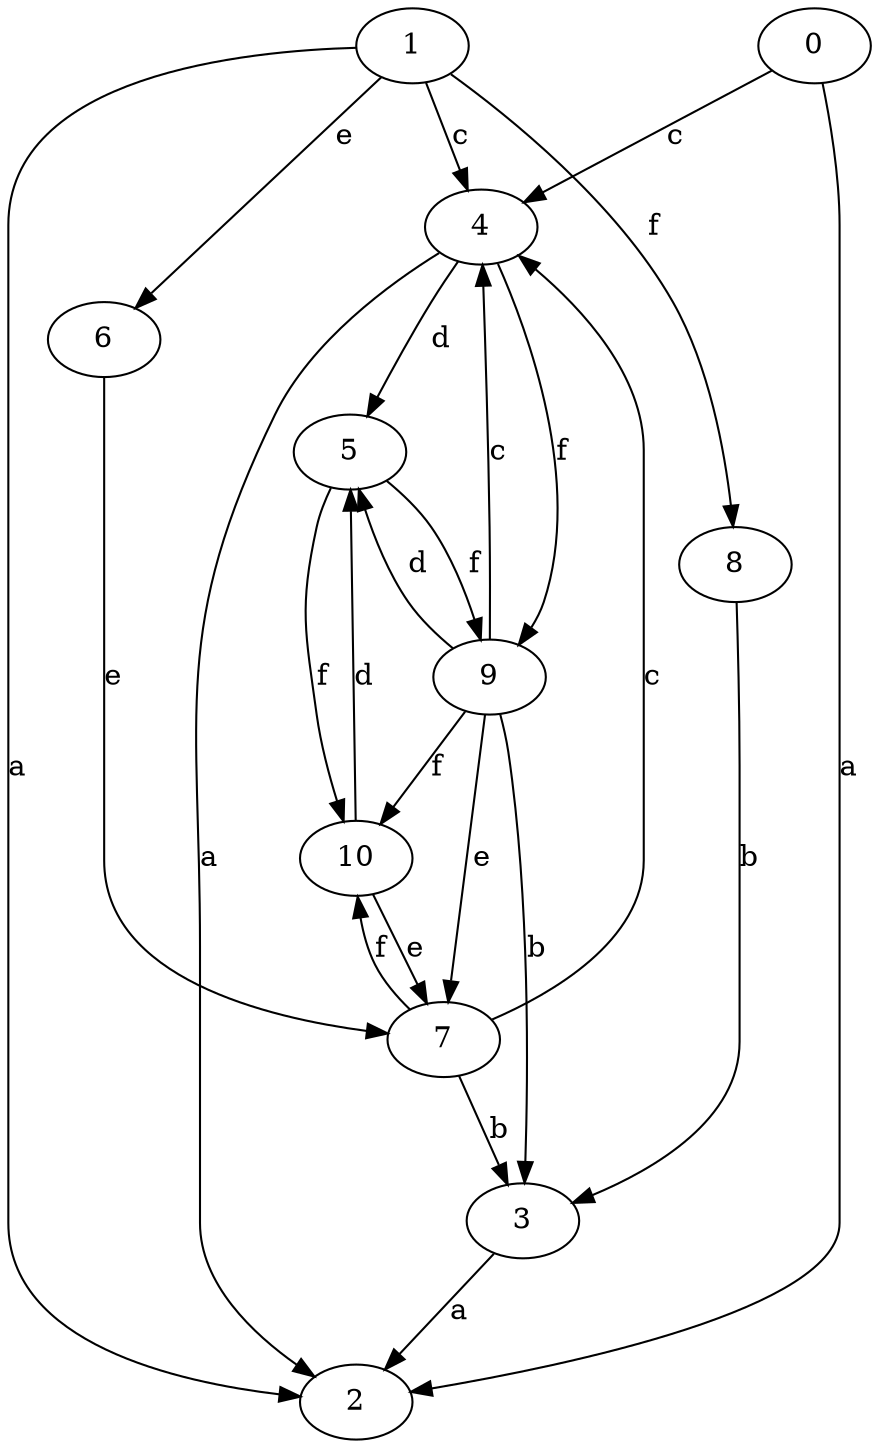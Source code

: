 strict digraph  {
1;
2;
3;
4;
0;
5;
6;
7;
8;
9;
10;
1 -> 2  [label=a];
1 -> 4  [label=c];
1 -> 6  [label=e];
1 -> 8  [label=f];
3 -> 2  [label=a];
4 -> 2  [label=a];
4 -> 5  [label=d];
4 -> 9  [label=f];
0 -> 2  [label=a];
0 -> 4  [label=c];
5 -> 9  [label=f];
5 -> 10  [label=f];
6 -> 7  [label=e];
7 -> 3  [label=b];
7 -> 4  [label=c];
7 -> 10  [label=f];
8 -> 3  [label=b];
9 -> 3  [label=b];
9 -> 4  [label=c];
9 -> 5  [label=d];
9 -> 7  [label=e];
9 -> 10  [label=f];
10 -> 5  [label=d];
10 -> 7  [label=e];
}
